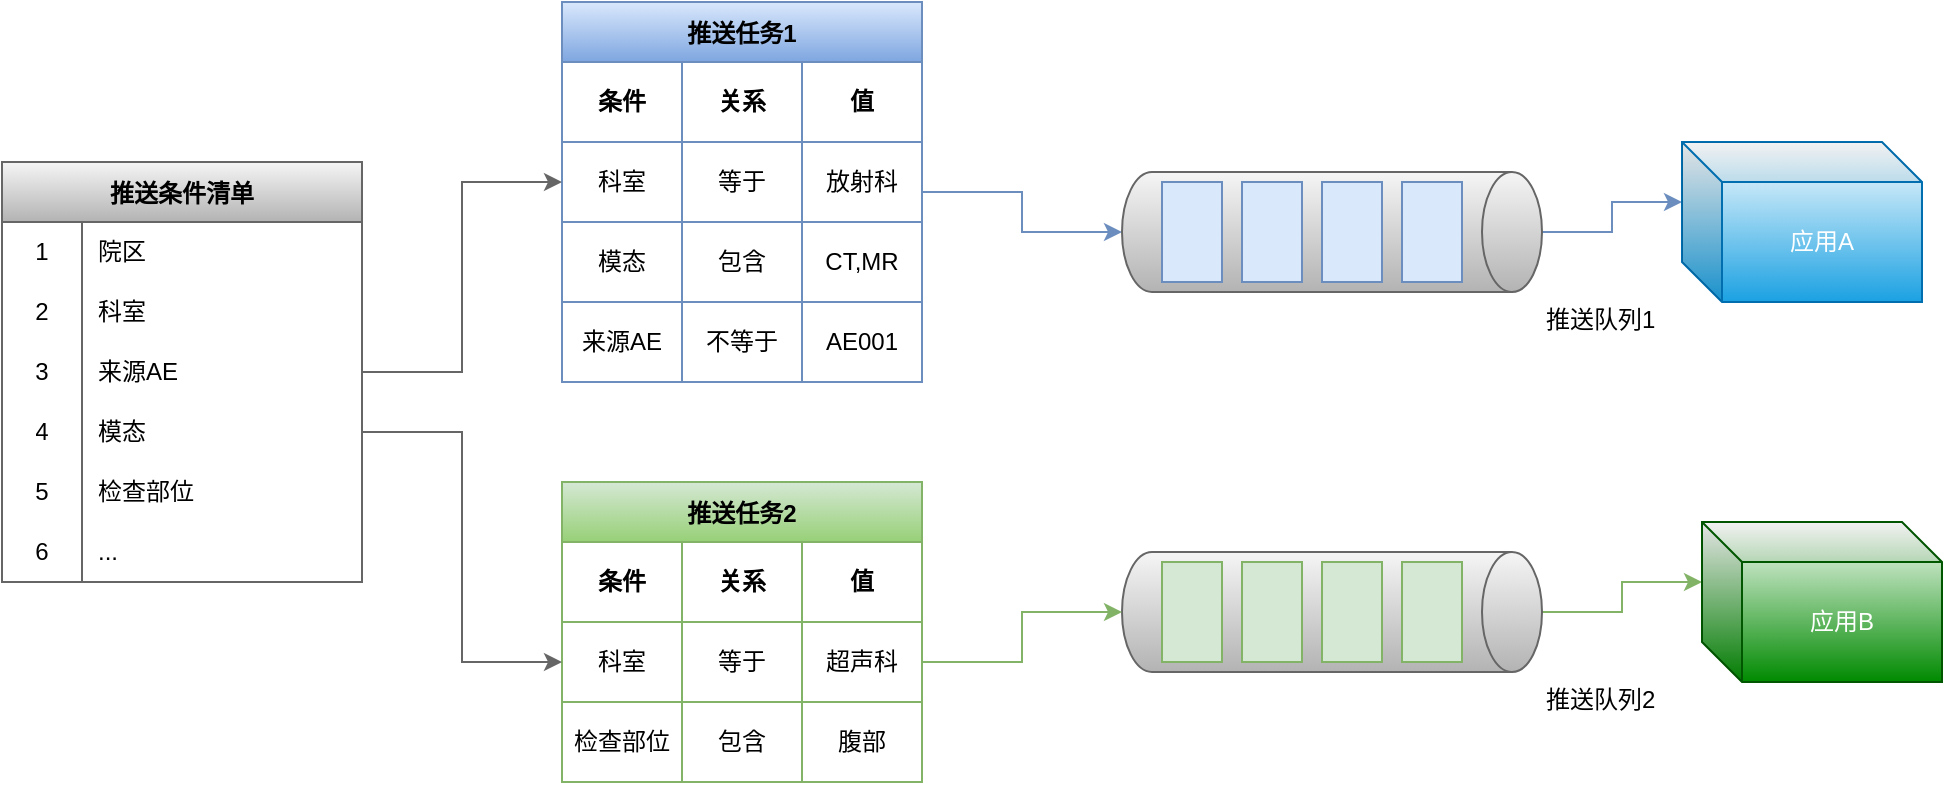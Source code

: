<mxfile version="19.0.3" type="device"><diagram id="gJ-e2PPZFOJYlVXRw_rm" name="Page-1"><mxGraphModel dx="1102" dy="985" grid="1" gridSize="10" guides="1" tooltips="1" connect="1" arrows="1" fold="1" page="1" pageScale="1" pageWidth="1169" pageHeight="827" math="0" shadow="0"><root><mxCell id="0"/><mxCell id="1" parent="0"/><mxCell id="nwJ8KLBYuCJIuT85fedz-1" value="推送条件清单" style="shape=table;startSize=30;container=1;collapsible=0;childLayout=tableLayout;fixedRows=1;rowLines=0;fontStyle=1;fillColor=#f5f5f5;strokeColor=#666666;gradientColor=#b3b3b3;" vertex="1" parent="1"><mxGeometry x="110" y="210" width="180" height="210" as="geometry"/></mxCell><mxCell id="nwJ8KLBYuCJIuT85fedz-2" value="" style="shape=tableRow;horizontal=0;startSize=0;swimlaneHead=0;swimlaneBody=0;top=0;left=0;bottom=0;right=0;collapsible=0;dropTarget=0;fillColor=none;points=[[0,0.5],[1,0.5]];portConstraint=eastwest;" vertex="1" parent="nwJ8KLBYuCJIuT85fedz-1"><mxGeometry y="30" width="180" height="30" as="geometry"/></mxCell><mxCell id="nwJ8KLBYuCJIuT85fedz-3" value="1" style="shape=partialRectangle;html=1;whiteSpace=wrap;connectable=0;fillColor=none;top=0;left=0;bottom=0;right=0;overflow=hidden;pointerEvents=1;" vertex="1" parent="nwJ8KLBYuCJIuT85fedz-2"><mxGeometry width="40" height="30" as="geometry"><mxRectangle width="40" height="30" as="alternateBounds"/></mxGeometry></mxCell><mxCell id="nwJ8KLBYuCJIuT85fedz-4" value="院区" style="shape=partialRectangle;html=1;whiteSpace=wrap;connectable=0;fillColor=none;top=0;left=0;bottom=0;right=0;align=left;spacingLeft=6;overflow=hidden;" vertex="1" parent="nwJ8KLBYuCJIuT85fedz-2"><mxGeometry x="40" width="140" height="30" as="geometry"><mxRectangle width="140" height="30" as="alternateBounds"/></mxGeometry></mxCell><mxCell id="nwJ8KLBYuCJIuT85fedz-5" value="" style="shape=tableRow;horizontal=0;startSize=0;swimlaneHead=0;swimlaneBody=0;top=0;left=0;bottom=0;right=0;collapsible=0;dropTarget=0;fillColor=none;points=[[0,0.5],[1,0.5]];portConstraint=eastwest;" vertex="1" parent="nwJ8KLBYuCJIuT85fedz-1"><mxGeometry y="60" width="180" height="30" as="geometry"/></mxCell><mxCell id="nwJ8KLBYuCJIuT85fedz-6" value="2" style="shape=partialRectangle;html=1;whiteSpace=wrap;connectable=0;fillColor=none;top=0;left=0;bottom=0;right=0;overflow=hidden;" vertex="1" parent="nwJ8KLBYuCJIuT85fedz-5"><mxGeometry width="40" height="30" as="geometry"><mxRectangle width="40" height="30" as="alternateBounds"/></mxGeometry></mxCell><mxCell id="nwJ8KLBYuCJIuT85fedz-7" value="科室" style="shape=partialRectangle;html=1;whiteSpace=wrap;connectable=0;fillColor=none;top=0;left=0;bottom=0;right=0;align=left;spacingLeft=6;overflow=hidden;" vertex="1" parent="nwJ8KLBYuCJIuT85fedz-5"><mxGeometry x="40" width="140" height="30" as="geometry"><mxRectangle width="140" height="30" as="alternateBounds"/></mxGeometry></mxCell><mxCell id="nwJ8KLBYuCJIuT85fedz-8" value="" style="shape=tableRow;horizontal=0;startSize=0;swimlaneHead=0;swimlaneBody=0;top=0;left=0;bottom=0;right=0;collapsible=0;dropTarget=0;fillColor=none;points=[[0,0.5],[1,0.5]];portConstraint=eastwest;" vertex="1" parent="nwJ8KLBYuCJIuT85fedz-1"><mxGeometry y="90" width="180" height="30" as="geometry"/></mxCell><mxCell id="nwJ8KLBYuCJIuT85fedz-9" value="3" style="shape=partialRectangle;html=1;whiteSpace=wrap;connectable=0;fillColor=none;top=0;left=0;bottom=0;right=0;overflow=hidden;" vertex="1" parent="nwJ8KLBYuCJIuT85fedz-8"><mxGeometry width="40" height="30" as="geometry"><mxRectangle width="40" height="30" as="alternateBounds"/></mxGeometry></mxCell><mxCell id="nwJ8KLBYuCJIuT85fedz-10" value="来源AE" style="shape=partialRectangle;html=1;whiteSpace=wrap;connectable=0;fillColor=none;top=0;left=0;bottom=0;right=0;align=left;spacingLeft=6;overflow=hidden;" vertex="1" parent="nwJ8KLBYuCJIuT85fedz-8"><mxGeometry x="40" width="140" height="30" as="geometry"><mxRectangle width="140" height="30" as="alternateBounds"/></mxGeometry></mxCell><mxCell id="nwJ8KLBYuCJIuT85fedz-11" value="" style="shape=tableRow;horizontal=0;startSize=0;swimlaneHead=0;swimlaneBody=0;top=0;left=0;bottom=0;right=0;collapsible=0;dropTarget=0;fillColor=none;points=[[0,0.5],[1,0.5]];portConstraint=eastwest;" vertex="1" parent="nwJ8KLBYuCJIuT85fedz-1"><mxGeometry y="120" width="180" height="30" as="geometry"/></mxCell><mxCell id="nwJ8KLBYuCJIuT85fedz-12" value="4" style="shape=partialRectangle;html=1;whiteSpace=wrap;connectable=0;fillColor=none;top=0;left=0;bottom=0;right=0;overflow=hidden;" vertex="1" parent="nwJ8KLBYuCJIuT85fedz-11"><mxGeometry width="40" height="30" as="geometry"><mxRectangle width="40" height="30" as="alternateBounds"/></mxGeometry></mxCell><mxCell id="nwJ8KLBYuCJIuT85fedz-13" value="模态" style="shape=partialRectangle;html=1;whiteSpace=wrap;connectable=0;fillColor=none;top=0;left=0;bottom=0;right=0;align=left;spacingLeft=6;overflow=hidden;" vertex="1" parent="nwJ8KLBYuCJIuT85fedz-11"><mxGeometry x="40" width="140" height="30" as="geometry"><mxRectangle width="140" height="30" as="alternateBounds"/></mxGeometry></mxCell><mxCell id="nwJ8KLBYuCJIuT85fedz-14" value="" style="shape=tableRow;horizontal=0;startSize=0;swimlaneHead=0;swimlaneBody=0;top=0;left=0;bottom=0;right=0;collapsible=0;dropTarget=0;fillColor=none;points=[[0,0.5],[1,0.5]];portConstraint=eastwest;" vertex="1" parent="nwJ8KLBYuCJIuT85fedz-1"><mxGeometry y="150" width="180" height="30" as="geometry"/></mxCell><mxCell id="nwJ8KLBYuCJIuT85fedz-15" value="5" style="shape=partialRectangle;html=1;whiteSpace=wrap;connectable=0;fillColor=none;top=0;left=0;bottom=0;right=0;overflow=hidden;" vertex="1" parent="nwJ8KLBYuCJIuT85fedz-14"><mxGeometry width="40" height="30" as="geometry"><mxRectangle width="40" height="30" as="alternateBounds"/></mxGeometry></mxCell><mxCell id="nwJ8KLBYuCJIuT85fedz-16" value="检查部位" style="shape=partialRectangle;html=1;whiteSpace=wrap;connectable=0;fillColor=none;top=0;left=0;bottom=0;right=0;align=left;spacingLeft=6;overflow=hidden;" vertex="1" parent="nwJ8KLBYuCJIuT85fedz-14"><mxGeometry x="40" width="140" height="30" as="geometry"><mxRectangle width="140" height="30" as="alternateBounds"/></mxGeometry></mxCell><mxCell id="nwJ8KLBYuCJIuT85fedz-17" value="" style="shape=tableRow;horizontal=0;startSize=0;swimlaneHead=0;swimlaneBody=0;top=0;left=0;bottom=0;right=0;collapsible=0;dropTarget=0;fillColor=none;points=[[0,0.5],[1,0.5]];portConstraint=eastwest;" vertex="1" parent="nwJ8KLBYuCJIuT85fedz-1"><mxGeometry y="180" width="180" height="30" as="geometry"/></mxCell><mxCell id="nwJ8KLBYuCJIuT85fedz-18" value="6" style="shape=partialRectangle;html=1;whiteSpace=wrap;connectable=0;fillColor=none;top=0;left=0;bottom=0;right=0;overflow=hidden;" vertex="1" parent="nwJ8KLBYuCJIuT85fedz-17"><mxGeometry width="40" height="30" as="geometry"><mxRectangle width="40" height="30" as="alternateBounds"/></mxGeometry></mxCell><mxCell id="nwJ8KLBYuCJIuT85fedz-19" value="..." style="shape=partialRectangle;html=1;whiteSpace=wrap;connectable=0;fillColor=none;top=0;left=0;bottom=0;right=0;align=left;spacingLeft=6;overflow=hidden;" vertex="1" parent="nwJ8KLBYuCJIuT85fedz-17"><mxGeometry x="40" width="140" height="30" as="geometry"><mxRectangle width="140" height="30" as="alternateBounds"/></mxGeometry></mxCell><mxCell id="nwJ8KLBYuCJIuT85fedz-124" style="edgeStyle=orthogonalEdgeStyle;rounded=0;orthogonalLoop=1;jettySize=auto;html=1;entryX=0.5;entryY=1;entryDx=0;entryDy=0;entryPerimeter=0;fillColor=#dae8fc;strokeColor=#6c8ebf;" edge="1" parent="1" source="nwJ8KLBYuCJIuT85fedz-20" target="nwJ8KLBYuCJIuT85fedz-107"><mxGeometry relative="1" as="geometry"/></mxCell><mxCell id="nwJ8KLBYuCJIuT85fedz-20" value="推送任务1" style="shape=table;startSize=30;container=1;collapsible=0;childLayout=tableLayout;fontStyle=1;align=center;fillColor=#dae8fc;strokeColor=#6c8ebf;gradientColor=#7ea6e0;" vertex="1" parent="1"><mxGeometry x="390" y="130" width="180" height="190" as="geometry"/></mxCell><mxCell id="nwJ8KLBYuCJIuT85fedz-21" value="" style="shape=tableRow;horizontal=0;startSize=0;swimlaneHead=0;swimlaneBody=0;top=0;left=0;bottom=0;right=0;collapsible=0;dropTarget=0;fillColor=none;points=[[0,0.5],[1,0.5]];portConstraint=eastwest;" vertex="1" parent="nwJ8KLBYuCJIuT85fedz-20"><mxGeometry y="30" width="180" height="40" as="geometry"/></mxCell><mxCell id="nwJ8KLBYuCJIuT85fedz-22" value="条件" style="shape=partialRectangle;html=1;whiteSpace=wrap;connectable=0;fillColor=none;top=0;left=0;bottom=0;right=0;overflow=hidden;fontStyle=1" vertex="1" parent="nwJ8KLBYuCJIuT85fedz-21"><mxGeometry width="60" height="40" as="geometry"><mxRectangle width="60" height="40" as="alternateBounds"/></mxGeometry></mxCell><mxCell id="nwJ8KLBYuCJIuT85fedz-23" value="关系" style="shape=partialRectangle;html=1;whiteSpace=wrap;connectable=0;fillColor=none;top=0;left=0;bottom=0;right=0;overflow=hidden;fontStyle=1" vertex="1" parent="nwJ8KLBYuCJIuT85fedz-21"><mxGeometry x="60" width="60" height="40" as="geometry"><mxRectangle width="60" height="40" as="alternateBounds"/></mxGeometry></mxCell><mxCell id="nwJ8KLBYuCJIuT85fedz-24" value="值" style="shape=partialRectangle;html=1;whiteSpace=wrap;connectable=0;fillColor=none;top=0;left=0;bottom=0;right=0;overflow=hidden;fontStyle=1" vertex="1" parent="nwJ8KLBYuCJIuT85fedz-21"><mxGeometry x="120" width="60" height="40" as="geometry"><mxRectangle width="60" height="40" as="alternateBounds"/></mxGeometry></mxCell><mxCell id="nwJ8KLBYuCJIuT85fedz-25" value="" style="shape=tableRow;horizontal=0;startSize=0;swimlaneHead=0;swimlaneBody=0;top=0;left=0;bottom=0;right=0;collapsible=0;dropTarget=0;fillColor=none;points=[[0,0.5],[1,0.5]];portConstraint=eastwest;" vertex="1" parent="nwJ8KLBYuCJIuT85fedz-20"><mxGeometry y="70" width="180" height="40" as="geometry"/></mxCell><mxCell id="nwJ8KLBYuCJIuT85fedz-26" value="科室" style="shape=partialRectangle;html=1;whiteSpace=wrap;connectable=0;fillColor=none;top=0;left=0;bottom=0;right=0;overflow=hidden;" vertex="1" parent="nwJ8KLBYuCJIuT85fedz-25"><mxGeometry width="60" height="40" as="geometry"><mxRectangle width="60" height="40" as="alternateBounds"/></mxGeometry></mxCell><mxCell id="nwJ8KLBYuCJIuT85fedz-27" value="等于" style="shape=partialRectangle;html=1;whiteSpace=wrap;connectable=0;fillColor=none;top=0;left=0;bottom=0;right=0;overflow=hidden;" vertex="1" parent="nwJ8KLBYuCJIuT85fedz-25"><mxGeometry x="60" width="60" height="40" as="geometry"><mxRectangle width="60" height="40" as="alternateBounds"/></mxGeometry></mxCell><mxCell id="nwJ8KLBYuCJIuT85fedz-28" value="放射科" style="shape=partialRectangle;html=1;whiteSpace=wrap;connectable=0;fillColor=none;top=0;left=0;bottom=0;right=0;overflow=hidden;" vertex="1" parent="nwJ8KLBYuCJIuT85fedz-25"><mxGeometry x="120" width="60" height="40" as="geometry"><mxRectangle width="60" height="40" as="alternateBounds"/></mxGeometry></mxCell><mxCell id="nwJ8KLBYuCJIuT85fedz-29" value="" style="shape=tableRow;horizontal=0;startSize=0;swimlaneHead=0;swimlaneBody=0;top=0;left=0;bottom=0;right=0;collapsible=0;dropTarget=0;fillColor=none;points=[[0,0.5],[1,0.5]];portConstraint=eastwest;" vertex="1" parent="nwJ8KLBYuCJIuT85fedz-20"><mxGeometry y="110" width="180" height="40" as="geometry"/></mxCell><mxCell id="nwJ8KLBYuCJIuT85fedz-30" value="模态" style="shape=partialRectangle;html=1;whiteSpace=wrap;connectable=0;fillColor=none;top=0;left=0;bottom=0;right=0;overflow=hidden;" vertex="1" parent="nwJ8KLBYuCJIuT85fedz-29"><mxGeometry width="60" height="40" as="geometry"><mxRectangle width="60" height="40" as="alternateBounds"/></mxGeometry></mxCell><mxCell id="nwJ8KLBYuCJIuT85fedz-31" value="包含" style="shape=partialRectangle;html=1;whiteSpace=wrap;connectable=0;fillColor=none;top=0;left=0;bottom=0;right=0;overflow=hidden;" vertex="1" parent="nwJ8KLBYuCJIuT85fedz-29"><mxGeometry x="60" width="60" height="40" as="geometry"><mxRectangle width="60" height="40" as="alternateBounds"/></mxGeometry></mxCell><mxCell id="nwJ8KLBYuCJIuT85fedz-32" value="CT,MR" style="shape=partialRectangle;html=1;whiteSpace=wrap;connectable=0;fillColor=none;top=0;left=0;bottom=0;right=0;overflow=hidden;" vertex="1" parent="nwJ8KLBYuCJIuT85fedz-29"><mxGeometry x="120" width="60" height="40" as="geometry"><mxRectangle width="60" height="40" as="alternateBounds"/></mxGeometry></mxCell><mxCell id="nwJ8KLBYuCJIuT85fedz-82" value="" style="shape=tableRow;horizontal=0;startSize=0;swimlaneHead=0;swimlaneBody=0;top=0;left=0;bottom=0;right=0;collapsible=0;dropTarget=0;fillColor=none;points=[[0,0.5],[1,0.5]];portConstraint=eastwest;" vertex="1" parent="nwJ8KLBYuCJIuT85fedz-20"><mxGeometry y="150" width="180" height="40" as="geometry"/></mxCell><mxCell id="nwJ8KLBYuCJIuT85fedz-83" value="来源AE" style="shape=partialRectangle;html=1;whiteSpace=wrap;connectable=0;fillColor=none;top=0;left=0;bottom=0;right=0;overflow=hidden;" vertex="1" parent="nwJ8KLBYuCJIuT85fedz-82"><mxGeometry width="60" height="40" as="geometry"><mxRectangle width="60" height="40" as="alternateBounds"/></mxGeometry></mxCell><mxCell id="nwJ8KLBYuCJIuT85fedz-84" value="不等于" style="shape=partialRectangle;html=1;whiteSpace=wrap;connectable=0;fillColor=none;top=0;left=0;bottom=0;right=0;overflow=hidden;" vertex="1" parent="nwJ8KLBYuCJIuT85fedz-82"><mxGeometry x="60" width="60" height="40" as="geometry"><mxRectangle width="60" height="40" as="alternateBounds"/></mxGeometry></mxCell><mxCell id="nwJ8KLBYuCJIuT85fedz-85" value="AE001" style="shape=partialRectangle;html=1;whiteSpace=wrap;connectable=0;fillColor=none;top=0;left=0;bottom=0;right=0;overflow=hidden;" vertex="1" parent="nwJ8KLBYuCJIuT85fedz-82"><mxGeometry x="120" width="60" height="40" as="geometry"><mxRectangle width="60" height="40" as="alternateBounds"/></mxGeometry></mxCell><mxCell id="nwJ8KLBYuCJIuT85fedz-90" value="推送任务2" style="shape=table;startSize=30;container=1;collapsible=0;childLayout=tableLayout;fontStyle=1;align=center;fillColor=#d5e8d4;strokeColor=#82b366;gradientColor=#97d077;" vertex="1" parent="1"><mxGeometry x="390" y="370" width="180" height="150" as="geometry"/></mxCell><mxCell id="nwJ8KLBYuCJIuT85fedz-91" value="" style="shape=tableRow;horizontal=0;startSize=0;swimlaneHead=0;swimlaneBody=0;top=0;left=0;bottom=0;right=0;collapsible=0;dropTarget=0;fillColor=none;points=[[0,0.5],[1,0.5]];portConstraint=eastwest;" vertex="1" parent="nwJ8KLBYuCJIuT85fedz-90"><mxGeometry y="30" width="180" height="40" as="geometry"/></mxCell><mxCell id="nwJ8KLBYuCJIuT85fedz-92" value="条件" style="shape=partialRectangle;html=1;whiteSpace=wrap;connectable=0;fillColor=none;top=0;left=0;bottom=0;right=0;overflow=hidden;fontStyle=1" vertex="1" parent="nwJ8KLBYuCJIuT85fedz-91"><mxGeometry width="60" height="40" as="geometry"><mxRectangle width="60" height="40" as="alternateBounds"/></mxGeometry></mxCell><mxCell id="nwJ8KLBYuCJIuT85fedz-93" value="关系" style="shape=partialRectangle;html=1;whiteSpace=wrap;connectable=0;fillColor=none;top=0;left=0;bottom=0;right=0;overflow=hidden;fontStyle=1" vertex="1" parent="nwJ8KLBYuCJIuT85fedz-91"><mxGeometry x="60" width="60" height="40" as="geometry"><mxRectangle width="60" height="40" as="alternateBounds"/></mxGeometry></mxCell><mxCell id="nwJ8KLBYuCJIuT85fedz-94" value="值" style="shape=partialRectangle;html=1;whiteSpace=wrap;connectable=0;fillColor=none;top=0;left=0;bottom=0;right=0;overflow=hidden;fontStyle=1" vertex="1" parent="nwJ8KLBYuCJIuT85fedz-91"><mxGeometry x="120" width="60" height="40" as="geometry"><mxRectangle width="60" height="40" as="alternateBounds"/></mxGeometry></mxCell><mxCell id="nwJ8KLBYuCJIuT85fedz-95" value="" style="shape=tableRow;horizontal=0;startSize=0;swimlaneHead=0;swimlaneBody=0;top=0;left=0;bottom=0;right=0;collapsible=0;dropTarget=0;fillColor=none;points=[[0,0.5],[1,0.5]];portConstraint=eastwest;" vertex="1" parent="nwJ8KLBYuCJIuT85fedz-90"><mxGeometry y="70" width="180" height="40" as="geometry"/></mxCell><mxCell id="nwJ8KLBYuCJIuT85fedz-96" value="科室" style="shape=partialRectangle;html=1;whiteSpace=wrap;connectable=0;fillColor=none;top=0;left=0;bottom=0;right=0;overflow=hidden;" vertex="1" parent="nwJ8KLBYuCJIuT85fedz-95"><mxGeometry width="60" height="40" as="geometry"><mxRectangle width="60" height="40" as="alternateBounds"/></mxGeometry></mxCell><mxCell id="nwJ8KLBYuCJIuT85fedz-97" value="等于" style="shape=partialRectangle;html=1;whiteSpace=wrap;connectable=0;fillColor=none;top=0;left=0;bottom=0;right=0;overflow=hidden;" vertex="1" parent="nwJ8KLBYuCJIuT85fedz-95"><mxGeometry x="60" width="60" height="40" as="geometry"><mxRectangle width="60" height="40" as="alternateBounds"/></mxGeometry></mxCell><mxCell id="nwJ8KLBYuCJIuT85fedz-98" value="超声科" style="shape=partialRectangle;html=1;whiteSpace=wrap;connectable=0;fillColor=none;top=0;left=0;bottom=0;right=0;overflow=hidden;" vertex="1" parent="nwJ8KLBYuCJIuT85fedz-95"><mxGeometry x="120" width="60" height="40" as="geometry"><mxRectangle width="60" height="40" as="alternateBounds"/></mxGeometry></mxCell><mxCell id="nwJ8KLBYuCJIuT85fedz-103" value="" style="shape=tableRow;horizontal=0;startSize=0;swimlaneHead=0;swimlaneBody=0;top=0;left=0;bottom=0;right=0;collapsible=0;dropTarget=0;fillColor=none;points=[[0,0.5],[1,0.5]];portConstraint=eastwest;" vertex="1" parent="nwJ8KLBYuCJIuT85fedz-90"><mxGeometry y="110" width="180" height="40" as="geometry"/></mxCell><mxCell id="nwJ8KLBYuCJIuT85fedz-104" value="检查部位" style="shape=partialRectangle;html=1;whiteSpace=wrap;connectable=0;fillColor=none;top=0;left=0;bottom=0;right=0;overflow=hidden;" vertex="1" parent="nwJ8KLBYuCJIuT85fedz-103"><mxGeometry width="60" height="40" as="geometry"><mxRectangle width="60" height="40" as="alternateBounds"/></mxGeometry></mxCell><mxCell id="nwJ8KLBYuCJIuT85fedz-105" value="包含" style="shape=partialRectangle;html=1;whiteSpace=wrap;connectable=0;fillColor=none;top=0;left=0;bottom=0;right=0;overflow=hidden;" vertex="1" parent="nwJ8KLBYuCJIuT85fedz-103"><mxGeometry x="60" width="60" height="40" as="geometry"><mxRectangle width="60" height="40" as="alternateBounds"/></mxGeometry></mxCell><mxCell id="nwJ8KLBYuCJIuT85fedz-106" value="腹部" style="shape=partialRectangle;html=1;whiteSpace=wrap;connectable=0;fillColor=none;top=0;left=0;bottom=0;right=0;overflow=hidden;" vertex="1" parent="nwJ8KLBYuCJIuT85fedz-103"><mxGeometry x="120" width="60" height="40" as="geometry"><mxRectangle width="60" height="40" as="alternateBounds"/></mxGeometry></mxCell><mxCell id="nwJ8KLBYuCJIuT85fedz-129" style="edgeStyle=orthogonalEdgeStyle;rounded=0;orthogonalLoop=1;jettySize=auto;html=1;entryX=0;entryY=0;entryDx=0;entryDy=30;entryPerimeter=0;fillColor=#dae8fc;strokeColor=#6c8ebf;" edge="1" parent="1" source="nwJ8KLBYuCJIuT85fedz-107" target="nwJ8KLBYuCJIuT85fedz-127"><mxGeometry relative="1" as="geometry"/></mxCell><mxCell id="nwJ8KLBYuCJIuT85fedz-107" value="推送队列1" style="shape=cylinder3;whiteSpace=wrap;html=1;boundedLbl=1;backgroundOutline=1;size=15;rotation=90;fillColor=#f5f5f5;strokeColor=#666666;verticalAlign=top;horizontal=0;labelPosition=right;verticalLabelPosition=bottom;align=left;gradientColor=#b3b3b3;gradientDirection=east;" vertex="1" parent="1"><mxGeometry x="745" y="140" width="60" height="210" as="geometry"/></mxCell><mxCell id="nwJ8KLBYuCJIuT85fedz-108" value="" style="rounded=0;whiteSpace=wrap;html=1;fillColor=#dae8fc;strokeColor=#6c8ebf;" vertex="1" parent="1"><mxGeometry x="690" y="220" width="30" height="50" as="geometry"/></mxCell><mxCell id="nwJ8KLBYuCJIuT85fedz-109" value="" style="rounded=0;whiteSpace=wrap;html=1;fillColor=#dae8fc;strokeColor=#6c8ebf;" vertex="1" parent="1"><mxGeometry x="730" y="220" width="30" height="50" as="geometry"/></mxCell><mxCell id="nwJ8KLBYuCJIuT85fedz-110" value="" style="rounded=0;whiteSpace=wrap;html=1;fillColor=#dae8fc;strokeColor=#6c8ebf;" vertex="1" parent="1"><mxGeometry x="770" y="220" width="30" height="50" as="geometry"/></mxCell><mxCell id="nwJ8KLBYuCJIuT85fedz-111" value="" style="rounded=0;whiteSpace=wrap;html=1;fillColor=#dae8fc;strokeColor=#6c8ebf;" vertex="1" parent="1"><mxGeometry x="810" y="220" width="30" height="50" as="geometry"/></mxCell><mxCell id="nwJ8KLBYuCJIuT85fedz-130" style="edgeStyle=orthogonalEdgeStyle;rounded=0;orthogonalLoop=1;jettySize=auto;html=1;entryX=0;entryY=0;entryDx=0;entryDy=30;entryPerimeter=0;fillColor=#d5e8d4;strokeColor=#82b366;" edge="1" parent="1" source="nwJ8KLBYuCJIuT85fedz-117" target="nwJ8KLBYuCJIuT85fedz-128"><mxGeometry relative="1" as="geometry"/></mxCell><mxCell id="nwJ8KLBYuCJIuT85fedz-117" value="推送队列2" style="shape=cylinder3;whiteSpace=wrap;html=1;boundedLbl=1;backgroundOutline=1;size=15;rotation=90;fillColor=#f5f5f5;strokeColor=#666666;labelPosition=right;verticalLabelPosition=bottom;align=left;verticalAlign=top;horizontal=0;gradientColor=#b3b3b3;gradientDirection=east;" vertex="1" parent="1"><mxGeometry x="745" y="330" width="60" height="210" as="geometry"/></mxCell><mxCell id="nwJ8KLBYuCJIuT85fedz-118" value="" style="rounded=0;whiteSpace=wrap;html=1;fillColor=#d5e8d4;strokeColor=#82b366;" vertex="1" parent="1"><mxGeometry x="690" y="410" width="30" height="50" as="geometry"/></mxCell><mxCell id="nwJ8KLBYuCJIuT85fedz-119" value="" style="rounded=0;whiteSpace=wrap;html=1;fillColor=#d5e8d4;strokeColor=#82b366;" vertex="1" parent="1"><mxGeometry x="730" y="410" width="30" height="50" as="geometry"/></mxCell><mxCell id="nwJ8KLBYuCJIuT85fedz-120" value="" style="rounded=0;whiteSpace=wrap;html=1;fillColor=#d5e8d4;strokeColor=#82b366;" vertex="1" parent="1"><mxGeometry x="770" y="410" width="30" height="50" as="geometry"/></mxCell><mxCell id="nwJ8KLBYuCJIuT85fedz-121" value="" style="rounded=0;whiteSpace=wrap;html=1;fillColor=#d5e8d4;strokeColor=#82b366;" vertex="1" parent="1"><mxGeometry x="810" y="410" width="30" height="50" as="geometry"/></mxCell><mxCell id="nwJ8KLBYuCJIuT85fedz-122" style="edgeStyle=orthogonalEdgeStyle;rounded=0;orthogonalLoop=1;jettySize=auto;html=1;exitX=1;exitY=0.5;exitDx=0;exitDy=0;entryX=0;entryY=0.5;entryDx=0;entryDy=0;fillColor=#f5f5f5;strokeColor=#666666;" edge="1" parent="1" source="nwJ8KLBYuCJIuT85fedz-8" target="nwJ8KLBYuCJIuT85fedz-25"><mxGeometry relative="1" as="geometry"/></mxCell><mxCell id="nwJ8KLBYuCJIuT85fedz-123" style="edgeStyle=orthogonalEdgeStyle;rounded=0;orthogonalLoop=1;jettySize=auto;html=1;entryX=0;entryY=0.5;entryDx=0;entryDy=0;fillColor=#f5f5f5;strokeColor=#666666;" edge="1" parent="1" source="nwJ8KLBYuCJIuT85fedz-11" target="nwJ8KLBYuCJIuT85fedz-95"><mxGeometry relative="1" as="geometry"/></mxCell><mxCell id="nwJ8KLBYuCJIuT85fedz-125" style="edgeStyle=orthogonalEdgeStyle;rounded=0;orthogonalLoop=1;jettySize=auto;html=1;entryX=0.5;entryY=1;entryDx=0;entryDy=0;entryPerimeter=0;fillColor=#d5e8d4;strokeColor=#82b366;" edge="1" parent="1" source="nwJ8KLBYuCJIuT85fedz-95" target="nwJ8KLBYuCJIuT85fedz-117"><mxGeometry relative="1" as="geometry"/></mxCell><mxCell id="nwJ8KLBYuCJIuT85fedz-127" value="应用A" style="shape=cube;whiteSpace=wrap;html=1;boundedLbl=1;backgroundOutline=1;darkOpacity=0.05;darkOpacity2=0.1;fillColor=#1ba1e2;fontColor=#ffffff;strokeColor=#006EAF;gradientColor=#ffffff;gradientDirection=north;" vertex="1" parent="1"><mxGeometry x="950" y="200" width="120" height="80" as="geometry"/></mxCell><mxCell id="nwJ8KLBYuCJIuT85fedz-128" value="应用B" style="shape=cube;whiteSpace=wrap;html=1;boundedLbl=1;backgroundOutline=1;darkOpacity=0.05;darkOpacity2=0.1;fillColor=#008a00;fontColor=#ffffff;strokeColor=#005700;gradientColor=#ffffff;gradientDirection=north;" vertex="1" parent="1"><mxGeometry x="960" y="390" width="120" height="80" as="geometry"/></mxCell><mxCell id="nwJ8KLBYuCJIuT85fedz-131" value="" style="rounded=0;whiteSpace=wrap;html=1;fillColor=#dae8fc;strokeColor=#6c8ebf;" vertex="1" parent="1"><mxGeometry x="690" y="220" width="30" height="50" as="geometry"/></mxCell><mxCell id="nwJ8KLBYuCJIuT85fedz-132" value="" style="rounded=0;whiteSpace=wrap;html=1;fillColor=#dae8fc;strokeColor=#6c8ebf;" vertex="1" parent="1"><mxGeometry x="730" y="220" width="30" height="50" as="geometry"/></mxCell></root></mxGraphModel></diagram></mxfile>